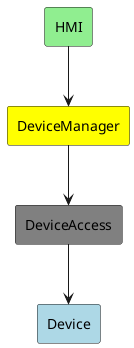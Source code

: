@startuml Call Chain Display Battery Level

skinparam ComponentStyle rectangle

[HMI] #LightGreen
[DeviceManager] #Yellow
[DeviceAccess] #Grey
[Device] #LightBlue

HMI --> DeviceManager
DeviceManager --> DeviceAccess
DeviceAccess --> Device

@enduml
